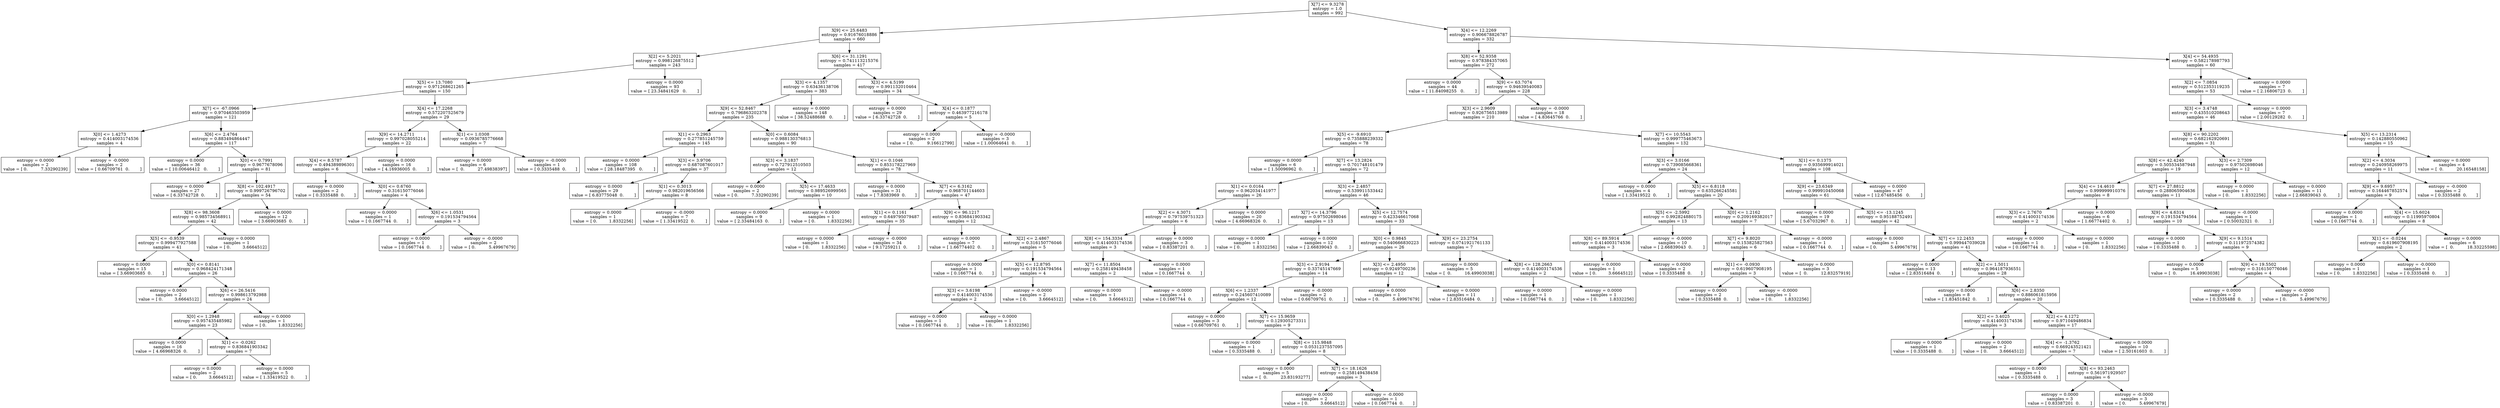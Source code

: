 digraph Tree {
0 [label="X[7] <= 9.3278\nentropy = 1.0\nsamples = 992", shape="box"] ;
1 [label="X[9] <= 25.6483\nentropy = 0.91676018886\nsamples = 660", shape="box"] ;
0 -> 1 ;
2 [label="X[2] <= 5.2021\nentropy = 0.998126875512\nsamples = 243", shape="box"] ;
1 -> 2 ;
3 [label="X[5] <= 13.7080\nentropy = 0.971268621265\nsamples = 150", shape="box"] ;
2 -> 3 ;
4 [label="X[7] <= -67.0966\nentropy = 0.970463503959\nsamples = 121", shape="box"] ;
3 -> 4 ;
5 [label="X[0] <= 1.4273\nentropy = 0.414003174536\nsamples = 4", shape="box"] ;
4 -> 5 ;
6 [label="entropy = 0.0000\nsamples = 2\nvalue = [ 0.          7.33290239]", shape="box"] ;
5 -> 6 ;
7 [label="entropy = -0.0000\nsamples = 2\nvalue = [ 0.66709761  0.        ]", shape="box"] ;
5 -> 7 ;
8 [label="X[6] <= 2.4764\nentropy = 0.883494864447\nsamples = 117", shape="box"] ;
4 -> 8 ;
9 [label="entropy = 0.0000\nsamples = 36\nvalue = [ 10.00646412   0.        ]", shape="box"] ;
8 -> 9 ;
10 [label="X[0] <= 0.7991\nentropy = 0.9677678096\nsamples = 81", shape="box"] ;
8 -> 10 ;
11 [label="entropy = 0.0000\nsamples = 27\nvalue = [ 6.33742728  0.        ]", shape="box"] ;
10 -> 11 ;
12 [label="X[8] <= 102.4917\nentropy = 0.999726796702\nsamples = 54", shape="box"] ;
10 -> 12 ;
13 [label="X[8] <= 98.3608\nentropy = 0.985734568911\nsamples = 42", shape="box"] ;
12 -> 13 ;
14 [label="X[5] <= -0.9539\nentropy = 0.999477927588\nsamples = 41", shape="box"] ;
13 -> 14 ;
15 [label="entropy = 0.0000\nsamples = 15\nvalue = [ 3.66903685  0.        ]", shape="box"] ;
14 -> 15 ;
16 [label="X[0] <= 0.8141\nentropy = 0.968424171348\nsamples = 26", shape="box"] ;
14 -> 16 ;
17 [label="entropy = 0.0000\nsamples = 2\nvalue = [ 0.         3.6664512]", shape="box"] ;
16 -> 17 ;
18 [label="X[6] <= 26.5416\nentropy = 0.998613792988\nsamples = 24", shape="box"] ;
16 -> 18 ;
19 [label="X[0] <= 1.2948\nentropy = 0.957435485982\nsamples = 23", shape="box"] ;
18 -> 19 ;
20 [label="entropy = 0.0000\nsamples = 16\nvalue = [ 4.66968326  0.        ]", shape="box"] ;
19 -> 20 ;
21 [label="X[1] <= -0.0262\nentropy = 0.836841903342\nsamples = 7", shape="box"] ;
19 -> 21 ;
22 [label="entropy = 0.0000\nsamples = 2\nvalue = [ 0.         3.6664512]", shape="box"] ;
21 -> 22 ;
23 [label="entropy = 0.0000\nsamples = 5\nvalue = [ 1.33419522  0.        ]", shape="box"] ;
21 -> 23 ;
24 [label="entropy = 0.0000\nsamples = 1\nvalue = [ 0.         1.8332256]", shape="box"] ;
18 -> 24 ;
25 [label="entropy = 0.0000\nsamples = 1\nvalue = [ 0.         3.6664512]", shape="box"] ;
13 -> 25 ;
26 [label="entropy = 0.0000\nsamples = 12\nvalue = [ 3.66903685  0.        ]", shape="box"] ;
12 -> 26 ;
27 [label="X[4] <= 17.2268\nentropy = 0.572207525679\nsamples = 29", shape="box"] ;
3 -> 27 ;
28 [label="X[9] <= 14.2711\nentropy = 0.997028055214\nsamples = 22", shape="box"] ;
27 -> 28 ;
29 [label="X[4] <= 8.5787\nentropy = 0.494389896301\nsamples = 6", shape="box"] ;
28 -> 29 ;
30 [label="entropy = 0.0000\nsamples = 2\nvalue = [ 0.3335488  0.       ]", shape="box"] ;
29 -> 30 ;
31 [label="X[0] <= 0.6760\nentropy = 0.316150776046\nsamples = 4", shape="box"] ;
29 -> 31 ;
32 [label="entropy = 0.0000\nsamples = 1\nvalue = [ 0.1667744  0.       ]", shape="box"] ;
31 -> 32 ;
33 [label="X[6] <= 1.0531\nentropy = 0.191534794564\nsamples = 3", shape="box"] ;
31 -> 33 ;
34 [label="entropy = 0.0000\nsamples = 1\nvalue = [ 0.1667744  0.       ]", shape="box"] ;
33 -> 34 ;
35 [label="entropy = -0.0000\nsamples = 2\nvalue = [ 0.          5.49967679]", shape="box"] ;
33 -> 35 ;
36 [label="entropy = 0.0000\nsamples = 16\nvalue = [ 4.16936005  0.        ]", shape="box"] ;
28 -> 36 ;
37 [label="X[1] <= 1.0308\nentropy = 0.0936785776668\nsamples = 7", shape="box"] ;
27 -> 37 ;
38 [label="entropy = 0.0000\nsamples = 6\nvalue = [  0.          27.49838397]", shape="box"] ;
37 -> 38 ;
39 [label="entropy = -0.0000\nsamples = 1\nvalue = [ 0.3335488  0.       ]", shape="box"] ;
37 -> 39 ;
40 [label="entropy = 0.0000\nsamples = 93\nvalue = [ 23.34841629   0.        ]", shape="box"] ;
2 -> 40 ;
41 [label="X[6] <= 31.1291\nentropy = 0.741113215376\nsamples = 417", shape="box"] ;
1 -> 41 ;
42 [label="X[3] <= 4.1357\nentropy = 0.63436138706\nsamples = 383", shape="box"] ;
41 -> 42 ;
43 [label="X[9] <= 52.8467\nentropy = 0.796863202378\nsamples = 235", shape="box"] ;
42 -> 43 ;
44 [label="X[1] <= 0.2963\nentropy = 0.277851245759\nsamples = 145", shape="box"] ;
43 -> 44 ;
45 [label="entropy = 0.0000\nsamples = 108\nvalue = [ 28.18487395   0.        ]", shape="box"] ;
44 -> 45 ;
46 [label="X[3] <= 3.9706\nentropy = 0.687087601017\nsamples = 37", shape="box"] ;
44 -> 46 ;
47 [label="entropy = 0.0000\nsamples = 29\nvalue = [ 6.83775048  0.        ]", shape="box"] ;
46 -> 47 ;
48 [label="X[1] <= 0.3013\nentropy = 0.982019656566\nsamples = 8", shape="box"] ;
46 -> 48 ;
49 [label="entropy = 0.0000\nsamples = 1\nvalue = [ 0.         1.8332256]", shape="box"] ;
48 -> 49 ;
50 [label="entropy = -0.0000\nsamples = 7\nvalue = [ 1.33419522  0.        ]", shape="box"] ;
48 -> 50 ;
51 [label="X[0] <= 0.6084\nentropy = 0.988130376813\nsamples = 90", shape="box"] ;
43 -> 51 ;
52 [label="X[3] <= 3.1837\nentropy = 0.727912510503\nsamples = 12", shape="box"] ;
51 -> 52 ;
53 [label="entropy = 0.0000\nsamples = 2\nvalue = [ 0.          7.33290239]", shape="box"] ;
52 -> 53 ;
54 [label="X[5] <= 17.4633\nentropy = 0.989526999565\nsamples = 10", shape="box"] ;
52 -> 54 ;
55 [label="entropy = 0.0000\nsamples = 9\nvalue = [ 2.33484163  0.        ]", shape="box"] ;
54 -> 55 ;
56 [label="entropy = 0.0000\nsamples = 1\nvalue = [ 0.         1.8332256]", shape="box"] ;
54 -> 56 ;
57 [label="X[1] <= 0.1046\nentropy = 0.853178227969\nsamples = 78", shape="box"] ;
51 -> 57 ;
58 [label="entropy = 0.0000\nsamples = 31\nvalue = [ 7.8383969  0.       ]", shape="box"] ;
57 -> 58 ;
59 [label="X[7] <= 6.3162\nentropy = 0.968701144603\nsamples = 47", shape="box"] ;
57 -> 59 ;
60 [label="X[1] <= 0.1161\nentropy = 0.649795079487\nsamples = 35", shape="box"] ;
59 -> 60 ;
61 [label="entropy = 0.0000\nsamples = 1\nvalue = [ 0.         1.8332256]", shape="box"] ;
60 -> 61 ;
62 [label="entropy = -0.0000\nsamples = 34\nvalue = [ 9.17259211  0.        ]", shape="box"] ;
60 -> 62 ;
63 [label="X[9] <= 96.1217\nentropy = 0.836841903342\nsamples = 12", shape="box"] ;
59 -> 63 ;
64 [label="entropy = 0.0000\nsamples = 7\nvalue = [ 1.66774402  0.        ]", shape="box"] ;
63 -> 64 ;
65 [label="X[2] <= 2.4867\nentropy = 0.316150776046\nsamples = 5", shape="box"] ;
63 -> 65 ;
66 [label="entropy = 0.0000\nsamples = 1\nvalue = [ 0.1667744  0.       ]", shape="box"] ;
65 -> 66 ;
67 [label="X[5] <= 12.8795\nentropy = 0.191534794564\nsamples = 4", shape="box"] ;
65 -> 67 ;
68 [label="X[3] <= 3.6198\nentropy = 0.414003174536\nsamples = 2", shape="box"] ;
67 -> 68 ;
69 [label="entropy = 0.0000\nsamples = 1\nvalue = [ 0.1667744  0.       ]", shape="box"] ;
68 -> 69 ;
70 [label="entropy = 0.0000\nsamples = 1\nvalue = [ 0.         1.8332256]", shape="box"] ;
68 -> 70 ;
71 [label="entropy = -0.0000\nsamples = 2\nvalue = [ 0.         3.6664512]", shape="box"] ;
67 -> 71 ;
72 [label="entropy = 0.0000\nsamples = 148\nvalue = [ 38.52488688   0.        ]", shape="box"] ;
42 -> 72 ;
73 [label="X[3] <= 4.5199\nentropy = 0.991132010464\nsamples = 34", shape="box"] ;
41 -> 73 ;
74 [label="entropy = 0.0000\nsamples = 29\nvalue = [ 6.33742728  0.        ]", shape="box"] ;
73 -> 74 ;
75 [label="X[4] <= 0.1877\nentropy = 0.463977216178\nsamples = 5", shape="box"] ;
73 -> 75 ;
76 [label="entropy = 0.0000\nsamples = 2\nvalue = [ 0.          9.16612799]", shape="box"] ;
75 -> 76 ;
77 [label="entropy = -0.0000\nsamples = 3\nvalue = [ 1.00064641  0.        ]", shape="box"] ;
75 -> 77 ;
78 [label="X[4] <= 12.2269\nentropy = 0.906678826787\nsamples = 332", shape="box"] ;
0 -> 78 ;
79 [label="X[8] <= 52.9358\nentropy = 0.978384357065\nsamples = 272", shape="box"] ;
78 -> 79 ;
80 [label="entropy = 0.0000\nsamples = 44\nvalue = [ 11.84098255   0.        ]", shape="box"] ;
79 -> 80 ;
81 [label="X[9] <= 63.7074\nentropy = 0.94639540083\nsamples = 228", shape="box"] ;
79 -> 81 ;
82 [label="X[3] <= 2.9609\nentropy = 0.926756513989\nsamples = 210", shape="box"] ;
81 -> 82 ;
83 [label="X[5] <= -9.6910\nentropy = 0.735888239332\nsamples = 78", shape="box"] ;
82 -> 83 ;
84 [label="entropy = 0.0000\nsamples = 6\nvalue = [ 1.50096962  0.        ]", shape="box"] ;
83 -> 84 ;
85 [label="X[7] <= 13.2824\nentropy = 0.701748101479\nsamples = 72", shape="box"] ;
83 -> 85 ;
86 [label="X[1] <= 0.0164\nentropy = 0.962034141977\nsamples = 26", shape="box"] ;
85 -> 86 ;
87 [label="X[2] <= 4.3071\nentropy = 0.797539751323\nsamples = 6", shape="box"] ;
86 -> 87 ;
88 [label="X[8] <= 154.3334\nentropy = 0.414003174536\nsamples = 3", shape="box"] ;
87 -> 88 ;
89 [label="X[7] <= 11.8504\nentropy = 0.258149438458\nsamples = 2", shape="box"] ;
88 -> 89 ;
90 [label="entropy = 0.0000\nsamples = 1\nvalue = [ 0.         3.6664512]", shape="box"] ;
89 -> 90 ;
91 [label="entropy = -0.0000\nsamples = 1\nvalue = [ 0.1667744  0.       ]", shape="box"] ;
89 -> 91 ;
92 [label="entropy = 0.0000\nsamples = 1\nvalue = [ 0.1667744  0.       ]", shape="box"] ;
88 -> 92 ;
93 [label="entropy = 0.0000\nsamples = 3\nvalue = [ 0.83387201  0.        ]", shape="box"] ;
87 -> 93 ;
94 [label="entropy = 0.0000\nsamples = 20\nvalue = [ 4.66968326  0.        ]", shape="box"] ;
86 -> 94 ;
95 [label="X[3] <= 2.4857\nentropy = 0.539911533442\nsamples = 46", shape="box"] ;
85 -> 95 ;
96 [label="X[7] <= 14.3796\nentropy = 0.97502698046\nsamples = 13", shape="box"] ;
95 -> 96 ;
97 [label="entropy = 0.0000\nsamples = 1\nvalue = [ 0.         1.8332256]", shape="box"] ;
96 -> 97 ;
98 [label="entropy = 0.0000\nsamples = 12\nvalue = [ 2.66839043  0.        ]", shape="box"] ;
96 -> 98 ;
99 [label="X[5] <= 12.7574\nentropy = 0.423346617068\nsamples = 33", shape="box"] ;
95 -> 99 ;
100 [label="X[0] <= 0.9845\nentropy = 0.540666830223\nsamples = 26", shape="box"] ;
99 -> 100 ;
101 [label="X[3] <= 2.9194\nentropy = 0.33745147669\nsamples = 14", shape="box"] ;
100 -> 101 ;
102 [label="X[6] <= 1.2337\nentropy = 0.245607410089\nsamples = 12", shape="box"] ;
101 -> 102 ;
103 [label="entropy = 0.0000\nsamples = 3\nvalue = [ 0.66709761  0.        ]", shape="box"] ;
102 -> 103 ;
104 [label="X[7] <= 15.9659\nentropy = 0.129305273311\nsamples = 9", shape="box"] ;
102 -> 104 ;
105 [label="entropy = 0.0000\nsamples = 1\nvalue = [ 0.3335488  0.       ]", shape="box"] ;
104 -> 105 ;
106 [label="X[8] <= 115.9848\nentropy = 0.0531237557095\nsamples = 8", shape="box"] ;
104 -> 106 ;
107 [label="entropy = 0.0000\nsamples = 5\nvalue = [  0.          23.83193277]", shape="box"] ;
106 -> 107 ;
108 [label="X[7] <= 18.1626\nentropy = 0.258149438458\nsamples = 3", shape="box"] ;
106 -> 108 ;
109 [label="entropy = 0.0000\nsamples = 2\nvalue = [ 0.         3.6664512]", shape="box"] ;
108 -> 109 ;
110 [label="entropy = -0.0000\nsamples = 1\nvalue = [ 0.1667744  0.       ]", shape="box"] ;
108 -> 110 ;
111 [label="entropy = -0.0000\nsamples = 2\nvalue = [ 0.66709761  0.        ]", shape="box"] ;
101 -> 111 ;
112 [label="X[3] <= 2.4950\nentropy = 0.9249700236\nsamples = 12", shape="box"] ;
100 -> 112 ;
113 [label="entropy = 0.0000\nsamples = 1\nvalue = [ 0.          5.49967679]", shape="box"] ;
112 -> 113 ;
114 [label="entropy = 0.0000\nsamples = 11\nvalue = [ 2.83516484  0.        ]", shape="box"] ;
112 -> 114 ;
115 [label="X[9] <= 23.2754\nentropy = 0.0741921761133\nsamples = 7", shape="box"] ;
99 -> 115 ;
116 [label="entropy = 0.0000\nsamples = 5\nvalue = [  0.          16.49903038]", shape="box"] ;
115 -> 116 ;
117 [label="X[8] <= 128.2663\nentropy = 0.414003174536\nsamples = 2", shape="box"] ;
115 -> 117 ;
118 [label="entropy = 0.0000\nsamples = 1\nvalue = [ 0.1667744  0.       ]", shape="box"] ;
117 -> 118 ;
119 [label="entropy = 0.0000\nsamples = 1\nvalue = [ 0.         1.8332256]", shape="box"] ;
117 -> 119 ;
120 [label="X[7] <= 10.5543\nentropy = 0.999775463673\nsamples = 132", shape="box"] ;
82 -> 120 ;
121 [label="X[3] <= 3.0166\nentropy = 0.739085668361\nsamples = 24", shape="box"] ;
120 -> 121 ;
122 [label="entropy = 0.0000\nsamples = 4\nvalue = [ 1.33419522  0.        ]", shape="box"] ;
121 -> 122 ;
123 [label="X[5] <= 6.8118\nentropy = 0.635266245581\nsamples = 20", shape="box"] ;
121 -> 123 ;
124 [label="X[5] <= -2.5992\nentropy = 0.992824880175\nsamples = 13", shape="box"] ;
123 -> 124 ;
125 [label="X[8] <= 89.5914\nentropy = 0.414003174536\nsamples = 3", shape="box"] ;
124 -> 125 ;
126 [label="entropy = 0.0000\nsamples = 1\nvalue = [ 0.         3.6664512]", shape="box"] ;
125 -> 126 ;
127 [label="entropy = 0.0000\nsamples = 2\nvalue = [ 0.3335488  0.       ]", shape="box"] ;
125 -> 127 ;
128 [label="entropy = -0.0000\nsamples = 10\nvalue = [ 2.66839043  0.        ]", shape="box"] ;
124 -> 128 ;
129 [label="X[0] <= 1.2162\nentropy = 0.209169382017\nsamples = 7", shape="box"] ;
123 -> 129 ;
130 [label="X[7] <= 9.8020\nentropy = 0.153825827563\nsamples = 6", shape="box"] ;
129 -> 130 ;
131 [label="X[1] <= -0.0930\nentropy = 0.619607908195\nsamples = 3", shape="box"] ;
130 -> 131 ;
132 [label="entropy = 0.0000\nsamples = 2\nvalue = [ 0.3335488  0.       ]", shape="box"] ;
131 -> 132 ;
133 [label="entropy = -0.0000\nsamples = 1\nvalue = [ 0.         1.8332256]", shape="box"] ;
131 -> 133 ;
134 [label="entropy = 0.0000\nsamples = 3\nvalue = [  0.          12.83257919]", shape="box"] ;
130 -> 134 ;
135 [label="entropy = -0.0000\nsamples = 1\nvalue = [ 0.1667744  0.       ]", shape="box"] ;
129 -> 135 ;
136 [label="X[1] <= 0.1375\nentropy = 0.935699914021\nsamples = 108", shape="box"] ;
120 -> 136 ;
137 [label="X[9] <= 23.6349\nentropy = 0.999910450068\nsamples = 61", shape="box"] ;
136 -> 137 ;
138 [label="entropy = 0.0000\nsamples = 19\nvalue = [ 5.67032967  0.        ]", shape="box"] ;
137 -> 138 ;
139 [label="X[5] <= -13.1245\nentropy = 0.95188752491\nsamples = 42", shape="box"] ;
137 -> 139 ;
140 [label="entropy = 0.0000\nsamples = 1\nvalue = [ 0.          5.49967679]", shape="box"] ;
139 -> 140 ;
141 [label="X[7] <= 12.2453\nentropy = 0.999447039028\nsamples = 41", shape="box"] ;
139 -> 141 ;
142 [label="entropy = 0.0000\nsamples = 13\nvalue = [ 2.83516484  0.        ]", shape="box"] ;
141 -> 142 ;
143 [label="X[2] <= 1.5011\nentropy = 0.964187936551\nsamples = 28", shape="box"] ;
141 -> 143 ;
144 [label="entropy = 0.0000\nsamples = 8\nvalue = [ 1.83451842  0.        ]", shape="box"] ;
143 -> 144 ;
145 [label="X[6] <= 2.8350\nentropy = 0.886061815956\nsamples = 20", shape="box"] ;
143 -> 145 ;
146 [label="X[2] <= 3.4025\nentropy = 0.414003174536\nsamples = 3", shape="box"] ;
145 -> 146 ;
147 [label="entropy = 0.0000\nsamples = 1\nvalue = [ 0.3335488  0.       ]", shape="box"] ;
146 -> 147 ;
148 [label="entropy = 0.0000\nsamples = 2\nvalue = [ 0.         3.6664512]", shape="box"] ;
146 -> 148 ;
149 [label="X[2] <= 4.1272\nentropy = 0.971049486834\nsamples = 17", shape="box"] ;
145 -> 149 ;
150 [label="X[4] <= -1.3762\nentropy = 0.669243521421\nsamples = 7", shape="box"] ;
149 -> 150 ;
151 [label="entropy = 0.0000\nsamples = 1\nvalue = [ 0.3335488  0.       ]", shape="box"] ;
150 -> 151 ;
152 [label="X[8] <= 93.2463\nentropy = 0.561971929507\nsamples = 6", shape="box"] ;
150 -> 152 ;
153 [label="entropy = 0.0000\nsamples = 3\nvalue = [ 0.83387201  0.        ]", shape="box"] ;
152 -> 153 ;
154 [label="entropy = -0.0000\nsamples = 3\nvalue = [ 0.          5.49967679]", shape="box"] ;
152 -> 154 ;
155 [label="entropy = 0.0000\nsamples = 10\nvalue = [ 2.50161603  0.        ]", shape="box"] ;
149 -> 155 ;
156 [label="entropy = 0.0000\nsamples = 47\nvalue = [ 12.67485456   0.        ]", shape="box"] ;
136 -> 156 ;
157 [label="entropy = -0.0000\nsamples = 18\nvalue = [ 4.83645766  0.        ]", shape="box"] ;
81 -> 157 ;
158 [label="X[4] <= 54.4935\nentropy = 0.582178987793\nsamples = 60", shape="box"] ;
78 -> 158 ;
159 [label="X[2] <= 7.0854\nentropy = 0.512353119235\nsamples = 53", shape="box"] ;
158 -> 159 ;
160 [label="X[3] <= 3.4748\nentropy = 0.435510208643\nsamples = 46", shape="box"] ;
159 -> 160 ;
161 [label="X[8] <= 90.2202\nentropy = 0.682162920691\nsamples = 31", shape="box"] ;
160 -> 161 ;
162 [label="X[8] <= 42.4240\nentropy = 0.505534587948\nsamples = 19", shape="box"] ;
161 -> 162 ;
163 [label="X[4] <= 14.4610\nentropy = 0.999999910376\nsamples = 8", shape="box"] ;
162 -> 163 ;
164 [label="X[3] <= 2.7670\nentropy = 0.414003174536\nsamples = 2", shape="box"] ;
163 -> 164 ;
165 [label="entropy = 0.0000\nsamples = 1\nvalue = [ 0.1667744  0.       ]", shape="box"] ;
164 -> 165 ;
166 [label="entropy = 0.0000\nsamples = 1\nvalue = [ 0.         1.8332256]", shape="box"] ;
164 -> 166 ;
167 [label="entropy = 0.0000\nsamples = 6\nvalue = [ 1.66774402  0.        ]", shape="box"] ;
163 -> 167 ;
168 [label="X[7] <= 27.8812\nentropy = 0.288065904636\nsamples = 11", shape="box"] ;
162 -> 168 ;
169 [label="X[9] <= 4.6314\nentropy = 0.191534794564\nsamples = 10", shape="box"] ;
168 -> 169 ;
170 [label="entropy = 0.0000\nsamples = 1\nvalue = [ 0.3335488  0.       ]", shape="box"] ;
169 -> 170 ;
171 [label="X[9] <= 9.1514\nentropy = 0.111972574382\nsamples = 9", shape="box"] ;
169 -> 171 ;
172 [label="entropy = 0.0000\nsamples = 5\nvalue = [  0.          16.49903038]", shape="box"] ;
171 -> 172 ;
173 [label="X[9] <= 19.5502\nentropy = 0.316150776046\nsamples = 4", shape="box"] ;
171 -> 173 ;
174 [label="entropy = 0.0000\nsamples = 2\nvalue = [ 0.3335488  0.       ]", shape="box"] ;
173 -> 174 ;
175 [label="entropy = -0.0000\nsamples = 2\nvalue = [ 0.          5.49967679]", shape="box"] ;
173 -> 175 ;
176 [label="entropy = -0.0000\nsamples = 1\nvalue = [ 0.50032321  0.        ]", shape="box"] ;
168 -> 176 ;
177 [label="X[3] <= 2.7309\nentropy = 0.97502698046\nsamples = 12", shape="box"] ;
161 -> 177 ;
178 [label="entropy = 0.0000\nsamples = 1\nvalue = [ 0.         1.8332256]", shape="box"] ;
177 -> 178 ;
179 [label="entropy = 0.0000\nsamples = 11\nvalue = [ 2.66839043  0.        ]", shape="box"] ;
177 -> 179 ;
180 [label="X[5] <= 13.2314\nentropy = 0.142880550962\nsamples = 15", shape="box"] ;
160 -> 180 ;
181 [label="X[2] <= 4.3034\nentropy = 0.240958269975\nsamples = 11", shape="box"] ;
180 -> 181 ;
182 [label="X[9] <= 9.6957\nentropy = 0.164467852574\nsamples = 9", shape="box"] ;
181 -> 182 ;
183 [label="entropy = 0.0000\nsamples = 1\nvalue = [ 0.1667744  0.       ]", shape="box"] ;
182 -> 183 ;
184 [label="X[4] <= 15.6024\nentropy = 0.11995970804\nsamples = 8", shape="box"] ;
182 -> 184 ;
185 [label="X[1] <= -0.0244\nentropy = 0.619607908195\nsamples = 2", shape="box"] ;
184 -> 185 ;
186 [label="entropy = 0.0000\nsamples = 1\nvalue = [ 0.         1.8332256]", shape="box"] ;
185 -> 186 ;
187 [label="entropy = -0.0000\nsamples = 1\nvalue = [ 0.3335488  0.       ]", shape="box"] ;
185 -> 187 ;
188 [label="entropy = 0.0000\nsamples = 6\nvalue = [  0.          18.33225598]", shape="box"] ;
184 -> 188 ;
189 [label="entropy = -0.0000\nsamples = 2\nvalue = [ 0.3335488  0.       ]", shape="box"] ;
181 -> 189 ;
190 [label="entropy = 0.0000\nsamples = 4\nvalue = [  0.          20.16548158]", shape="box"] ;
180 -> 190 ;
191 [label="entropy = 0.0000\nsamples = 7\nvalue = [ 2.00129282  0.        ]", shape="box"] ;
159 -> 191 ;
192 [label="entropy = 0.0000\nsamples = 7\nvalue = [ 2.16806723  0.        ]", shape="box"] ;
158 -> 192 ;
}